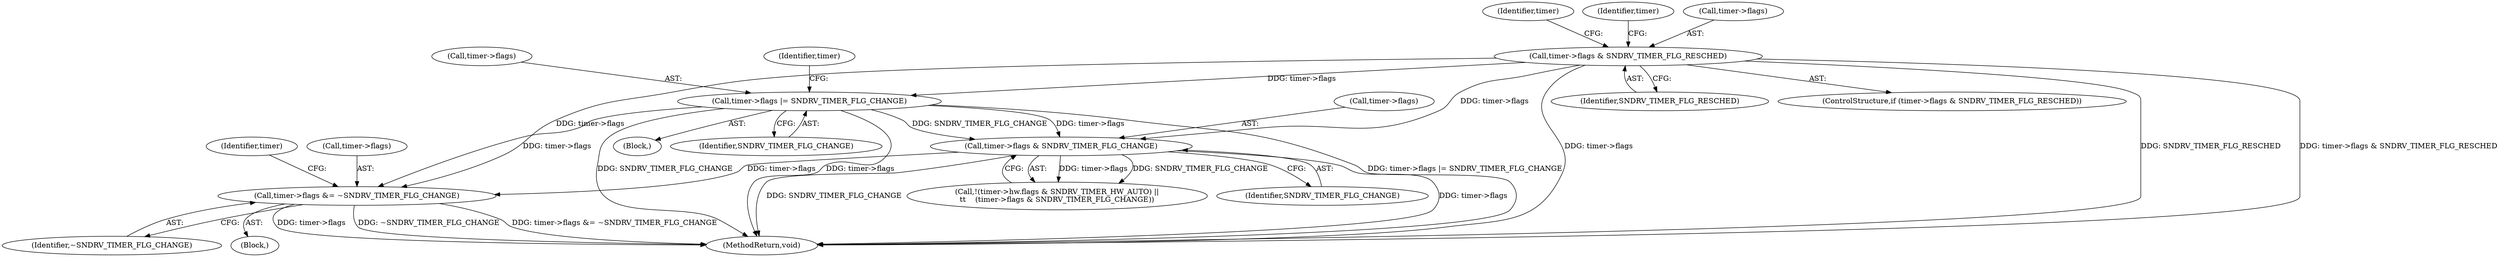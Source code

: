 digraph "0_linux_ee8413b01045c74340aa13ad5bdf905de32be736@pointer" {
"1000337" [label="(Call,timer->flags &= ~SNDRV_TIMER_FLG_CHANGE)"];
"1000290" [label="(Call,timer->flags & SNDRV_TIMER_FLG_RESCHED)"];
"1000331" [label="(Call,timer->flags & SNDRV_TIMER_FLG_CHANGE)"];
"1000316" [label="(Call,timer->flags |= SNDRV_TIMER_FLG_CHANGE)"];
"1000302" [label="(Identifier,timer)"];
"1000343" [label="(Identifier,timer)"];
"1000290" [label="(Call,timer->flags & SNDRV_TIMER_FLG_RESCHED)"];
"1000338" [label="(Call,timer->flags)"];
"1000316" [label="(Call,timer->flags |= SNDRV_TIMER_FLG_CHANGE)"];
"1000332" [label="(Call,timer->flags)"];
"1000331" [label="(Call,timer->flags & SNDRV_TIMER_FLG_CHANGE)"];
"1000341" [label="(Identifier,~SNDRV_TIMER_FLG_CHANGE)"];
"1000337" [label="(Call,timer->flags &= ~SNDRV_TIMER_FLG_CHANGE)"];
"1000294" [label="(Identifier,SNDRV_TIMER_FLG_RESCHED)"];
"1000322" [label="(Call,!(timer->hw.flags & SNDRV_TIMER_HW_AUTO) ||\n\t\t    (timer->flags & SNDRV_TIMER_FLG_CHANGE))"];
"1000424" [label="(MethodReturn,void)"];
"1000336" [label="(Block,)"];
"1000317" [label="(Call,timer->flags)"];
"1000335" [label="(Identifier,SNDRV_TIMER_FLG_CHANGE)"];
"1000313" [label="(Block,)"];
"1000296" [label="(Identifier,timer)"];
"1000327" [label="(Identifier,timer)"];
"1000320" [label="(Identifier,SNDRV_TIMER_FLG_CHANGE)"];
"1000289" [label="(ControlStructure,if (timer->flags & SNDRV_TIMER_FLG_RESCHED))"];
"1000291" [label="(Call,timer->flags)"];
"1000337" -> "1000336"  [label="AST: "];
"1000337" -> "1000341"  [label="CFG: "];
"1000338" -> "1000337"  [label="AST: "];
"1000341" -> "1000337"  [label="AST: "];
"1000343" -> "1000337"  [label="CFG: "];
"1000337" -> "1000424"  [label="DDG: timer->flags"];
"1000337" -> "1000424"  [label="DDG: ~SNDRV_TIMER_FLG_CHANGE"];
"1000337" -> "1000424"  [label="DDG: timer->flags &= ~SNDRV_TIMER_FLG_CHANGE"];
"1000290" -> "1000337"  [label="DDG: timer->flags"];
"1000331" -> "1000337"  [label="DDG: timer->flags"];
"1000316" -> "1000337"  [label="DDG: timer->flags"];
"1000290" -> "1000289"  [label="AST: "];
"1000290" -> "1000294"  [label="CFG: "];
"1000291" -> "1000290"  [label="AST: "];
"1000294" -> "1000290"  [label="AST: "];
"1000296" -> "1000290"  [label="CFG: "];
"1000302" -> "1000290"  [label="CFG: "];
"1000290" -> "1000424"  [label="DDG: timer->flags"];
"1000290" -> "1000424"  [label="DDG: SNDRV_TIMER_FLG_RESCHED"];
"1000290" -> "1000424"  [label="DDG: timer->flags & SNDRV_TIMER_FLG_RESCHED"];
"1000290" -> "1000316"  [label="DDG: timer->flags"];
"1000290" -> "1000331"  [label="DDG: timer->flags"];
"1000331" -> "1000322"  [label="AST: "];
"1000331" -> "1000335"  [label="CFG: "];
"1000332" -> "1000331"  [label="AST: "];
"1000335" -> "1000331"  [label="AST: "];
"1000322" -> "1000331"  [label="CFG: "];
"1000331" -> "1000424"  [label="DDG: timer->flags"];
"1000331" -> "1000424"  [label="DDG: SNDRV_TIMER_FLG_CHANGE"];
"1000331" -> "1000322"  [label="DDG: timer->flags"];
"1000331" -> "1000322"  [label="DDG: SNDRV_TIMER_FLG_CHANGE"];
"1000316" -> "1000331"  [label="DDG: timer->flags"];
"1000316" -> "1000331"  [label="DDG: SNDRV_TIMER_FLG_CHANGE"];
"1000316" -> "1000313"  [label="AST: "];
"1000316" -> "1000320"  [label="CFG: "];
"1000317" -> "1000316"  [label="AST: "];
"1000320" -> "1000316"  [label="AST: "];
"1000327" -> "1000316"  [label="CFG: "];
"1000316" -> "1000424"  [label="DDG: timer->flags |= SNDRV_TIMER_FLG_CHANGE"];
"1000316" -> "1000424"  [label="DDG: SNDRV_TIMER_FLG_CHANGE"];
"1000316" -> "1000424"  [label="DDG: timer->flags"];
}
